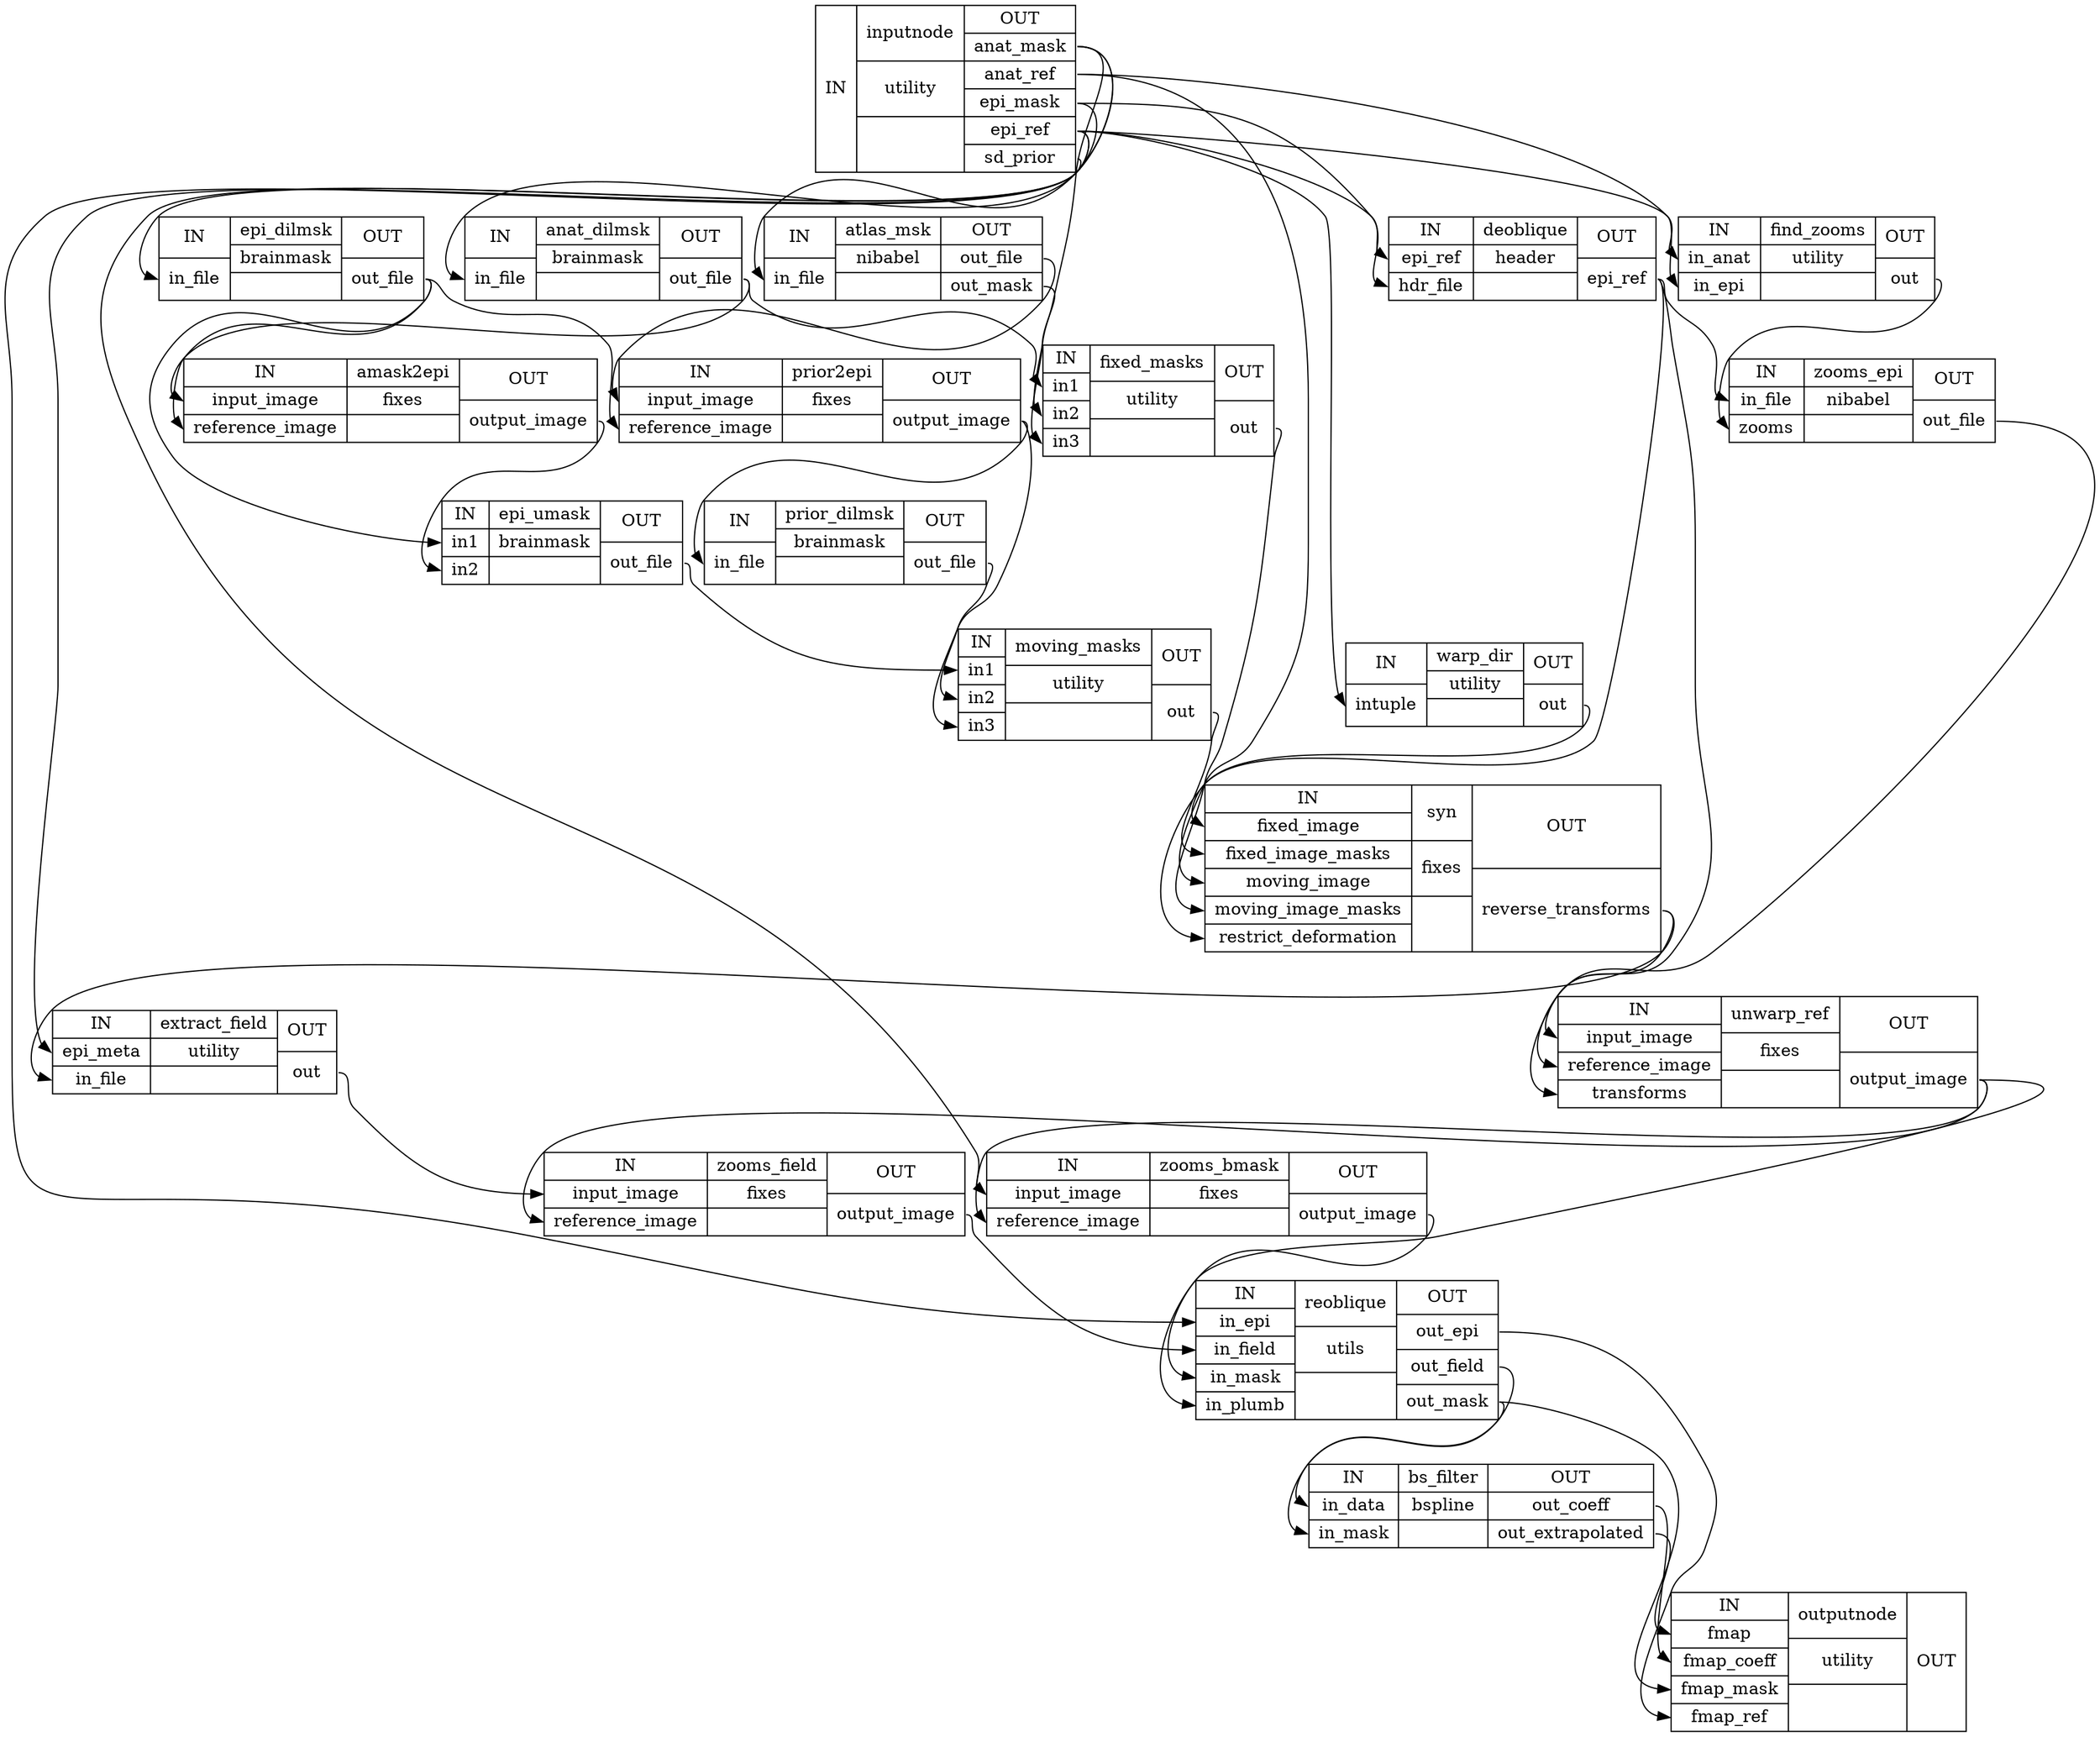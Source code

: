 digraph structs {
node [shape=record];
syn_sdc_wfinputnode [label="{IN}|{ inputnode | utility |  }|{OUT|<outanatmask> anat_mask|<outanatref> anat_ref|<outepimask> epi_mask|<outepiref> epi_ref|<outsdprior> sd_prior}"];
syn_sdc_wfatlas_msk [label="{IN|<ininfile> in_file}|{ atlas_msk | nibabel |  }|{OUT|<outoutfile> out_file|<outoutmask> out_mask}"];
syn_sdc_wfdeoblique [label="{IN|<inepiref> epi_ref|<inhdrfile> hdr_file}|{ deoblique | header |  }|{OUT|<outepiref> epi_ref}"];
syn_sdc_wfepi_dilmsk [label="{IN|<ininfile> in_file}|{ epi_dilmsk | brainmask |  }|{OUT|<outoutfile> out_file}"];
syn_sdc_wfanat_dilmsk [label="{IN|<ininfile> in_file}|{ anat_dilmsk | brainmask |  }|{OUT|<outoutfile> out_file}"];
syn_sdc_wfwarp_dir [label="{IN|<inintuple> intuple}|{ warp_dir | utility |  }|{OUT|<outout> out}"];
syn_sdc_wffind_zooms [label="{IN|<ininanat> in_anat|<ininepi> in_epi}|{ find_zooms | utility |  }|{OUT|<outout> out}"];
syn_sdc_wfprior2epi [label="{IN|<ininputimage> input_image|<inreferenceimage> reference_image}|{ prior2epi | fixes |  }|{OUT|<outoutputimage> output_image}"];
syn_sdc_wffixed_masks [label="{IN|<inin1> in1|<inin2> in2|<inin3> in3}|{ fixed_masks | utility |  }|{OUT|<outout> out}"];
syn_sdc_wfamask2epi [label="{IN|<ininputimage> input_image|<inreferenceimage> reference_image}|{ amask2epi | fixes |  }|{OUT|<outoutputimage> output_image}"];
syn_sdc_wfzooms_epi [label="{IN|<ininfile> in_file|<inzooms> zooms}|{ zooms_epi | nibabel |  }|{OUT|<outoutfile> out_file}"];
syn_sdc_wfprior_dilmsk [label="{IN|<ininfile> in_file}|{ prior_dilmsk | brainmask |  }|{OUT|<outoutfile> out_file}"];
syn_sdc_wfepi_umask [label="{IN|<inin1> in1|<inin2> in2}|{ epi_umask | brainmask |  }|{OUT|<outoutfile> out_file}"];
syn_sdc_wfmoving_masks [label="{IN|<inin1> in1|<inin2> in2|<inin3> in3}|{ moving_masks | utility |  }|{OUT|<outout> out}"];
syn_sdc_wfsyn [label="{IN|<infixedimage> fixed_image|<infixedimagemasks> fixed_image_masks|<inmovingimage> moving_image|<inmovingimagemasks> moving_image_masks|<inrestrictdeformation> restrict_deformation}|{ syn | fixes |  }|{OUT|<outreversetransforms> reverse_transforms}"];
syn_sdc_wfextract_field [label="{IN|<inepimeta> epi_meta|<ininfile> in_file}|{ extract_field | utility |  }|{OUT|<outout> out}"];
syn_sdc_wfunwarp_ref [label="{IN|<ininputimage> input_image|<inreferenceimage> reference_image|<intransforms> transforms}|{ unwarp_ref | fixes |  }|{OUT|<outoutputimage> output_image}"];
syn_sdc_wfzooms_bmask [label="{IN|<ininputimage> input_image|<inreferenceimage> reference_image}|{ zooms_bmask | fixes |  }|{OUT|<outoutputimage> output_image}"];
syn_sdc_wfzooms_field [label="{IN|<ininputimage> input_image|<inreferenceimage> reference_image}|{ zooms_field | fixes |  }|{OUT|<outoutputimage> output_image}"];
syn_sdc_wfreoblique [label="{IN|<ininepi> in_epi|<ininfield> in_field|<ininmask> in_mask|<ininplumb> in_plumb}|{ reoblique | utils |  }|{OUT|<outoutepi> out_epi|<outoutfield> out_field|<outoutmask> out_mask}"];
syn_sdc_wfbs_filter [label="{IN|<inindata> in_data|<ininmask> in_mask}|{ bs_filter | bspline |  }|{OUT|<outoutcoeff> out_coeff|<outoutextrapolated> out_extrapolated}"];
syn_sdc_wfoutputnode [label="{IN|<infmap> fmap|<infmapcoeff> fmap_coeff|<infmapmask> fmap_mask|<infmapref> fmap_ref}|{ outputnode | utility |  }|{OUT}"];
syn_sdc_wfamask2epi:outoutputimage:e -> syn_sdc_wfepi_umask:inin2:w;
syn_sdc_wfanat_dilmsk:outoutfile:e -> syn_sdc_wfamask2epi:ininputimage:w;
syn_sdc_wfanat_dilmsk:outoutfile:e -> syn_sdc_wffixed_masks:inin1:w;
syn_sdc_wfatlas_msk:outoutfile:e -> syn_sdc_wfprior2epi:ininputimage:w;
syn_sdc_wfatlas_msk:outoutmask:e -> syn_sdc_wffixed_masks:inin3:w;
syn_sdc_wfbs_filter:outoutcoeff:e -> syn_sdc_wfoutputnode:infmapcoeff:w;
syn_sdc_wfbs_filter:outoutextrapolated:e -> syn_sdc_wfoutputnode:infmap:w;
syn_sdc_wfdeoblique:outepiref:e -> syn_sdc_wfsyn:infixedimage:w;
syn_sdc_wfdeoblique:outepiref:e -> syn_sdc_wfunwarp_ref:ininputimage:w;
syn_sdc_wfdeoblique:outepiref:e -> syn_sdc_wfzooms_epi:ininfile:w;
syn_sdc_wfepi_dilmsk:outoutfile:e -> syn_sdc_wfamask2epi:inreferenceimage:w;
syn_sdc_wfepi_dilmsk:outoutfile:e -> syn_sdc_wfepi_umask:inin1:w;
syn_sdc_wfepi_dilmsk:outoutfile:e -> syn_sdc_wfprior2epi:inreferenceimage:w;
syn_sdc_wfepi_umask:outoutfile:e -> syn_sdc_wfmoving_masks:inin1:w;
syn_sdc_wfextract_field:outout:e -> syn_sdc_wfzooms_field:ininputimage:w;
syn_sdc_wffind_zooms:outout:e -> syn_sdc_wfzooms_epi:inzooms:w;
syn_sdc_wffixed_masks:outout:e -> syn_sdc_wfsyn:inmovingimagemasks:w;
syn_sdc_wfinputnode:outanatmask:e -> syn_sdc_wfanat_dilmsk:ininfile:w;
syn_sdc_wfinputnode:outanatmask:e -> syn_sdc_wffixed_masks:inin2:w;
syn_sdc_wfinputnode:outanatmask:e -> syn_sdc_wfzooms_bmask:ininputimage:w;
syn_sdc_wfinputnode:outanatref:e -> syn_sdc_wffind_zooms:ininanat:w;
syn_sdc_wfinputnode:outanatref:e -> syn_sdc_wfsyn:inmovingimage:w;
syn_sdc_wfinputnode:outepimask:e -> syn_sdc_wfdeoblique:inhdrfile:w;
syn_sdc_wfinputnode:outepimask:e -> syn_sdc_wfepi_dilmsk:ininfile:w;
syn_sdc_wfinputnode:outepiref:e -> syn_sdc_wfdeoblique:inepiref:w;
syn_sdc_wfinputnode:outepiref:e -> syn_sdc_wfextract_field:inepimeta:w;
syn_sdc_wfinputnode:outepiref:e -> syn_sdc_wffind_zooms:ininepi:w;
syn_sdc_wfinputnode:outepiref:e -> syn_sdc_wfreoblique:ininepi:w;
syn_sdc_wfinputnode:outepiref:e -> syn_sdc_wfwarp_dir:inintuple:w;
syn_sdc_wfinputnode:outsdprior:e -> syn_sdc_wfatlas_msk:ininfile:w;
syn_sdc_wfmoving_masks:outout:e -> syn_sdc_wfsyn:infixedimagemasks:w;
syn_sdc_wfprior2epi:outoutputimage:e -> syn_sdc_wfmoving_masks:inin3:w;
syn_sdc_wfprior2epi:outoutputimage:e -> syn_sdc_wfprior_dilmsk:ininfile:w;
syn_sdc_wfprior_dilmsk:outoutfile:e -> syn_sdc_wfmoving_masks:inin2:w;
syn_sdc_wfreoblique:outoutepi:e -> syn_sdc_wfoutputnode:infmapref:w;
syn_sdc_wfreoblique:outoutfield:e -> syn_sdc_wfbs_filter:inindata:w;
syn_sdc_wfreoblique:outoutmask:e -> syn_sdc_wfbs_filter:ininmask:w;
syn_sdc_wfreoblique:outoutmask:e -> syn_sdc_wfoutputnode:infmapmask:w;
syn_sdc_wfsyn:outreversetransforms:e -> syn_sdc_wfextract_field:ininfile:w;
syn_sdc_wfsyn:outreversetransforms:e -> syn_sdc_wfunwarp_ref:intransforms:w;
syn_sdc_wfunwarp_ref:outoutputimage:e -> syn_sdc_wfreoblique:ininplumb:w;
syn_sdc_wfunwarp_ref:outoutputimage:e -> syn_sdc_wfzooms_bmask:inreferenceimage:w;
syn_sdc_wfunwarp_ref:outoutputimage:e -> syn_sdc_wfzooms_field:inreferenceimage:w;
syn_sdc_wfwarp_dir:outout:e -> syn_sdc_wfsyn:inrestrictdeformation:w;
syn_sdc_wfzooms_bmask:outoutputimage:e -> syn_sdc_wfreoblique:ininmask:w;
syn_sdc_wfzooms_epi:outoutfile:e -> syn_sdc_wfunwarp_ref:inreferenceimage:w;
syn_sdc_wfzooms_field:outoutputimage:e -> syn_sdc_wfreoblique:ininfield:w;
}
